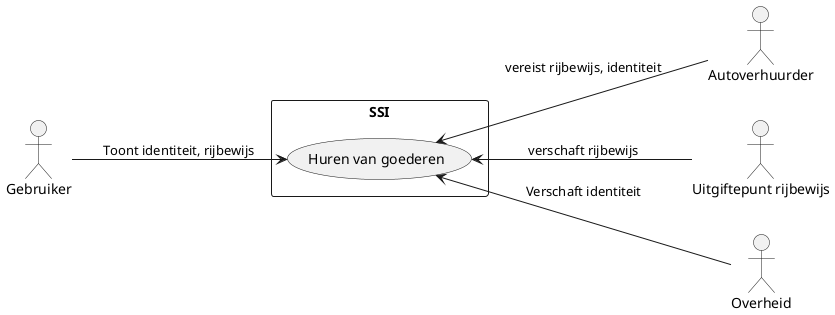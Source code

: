 @startuml uc4 diagram 
actor "Gebruiker" as user
actor "Autoverhuurder" as vh
actor "Uitgiftepunt rijbewijs" as ur
actor "Overheid" as o

rectangle SSI {
  left to right direction
  usecase "Huren van goederen" as UC4
}

user --> UC4 : Toont identiteit, rijbewijs
UC4 <-- vh : vereist rijbewijs, identiteit
UC4 <-- ur : verschaft rijbewijs
UC4 <-- o : Verschaft identiteit

@enduml
